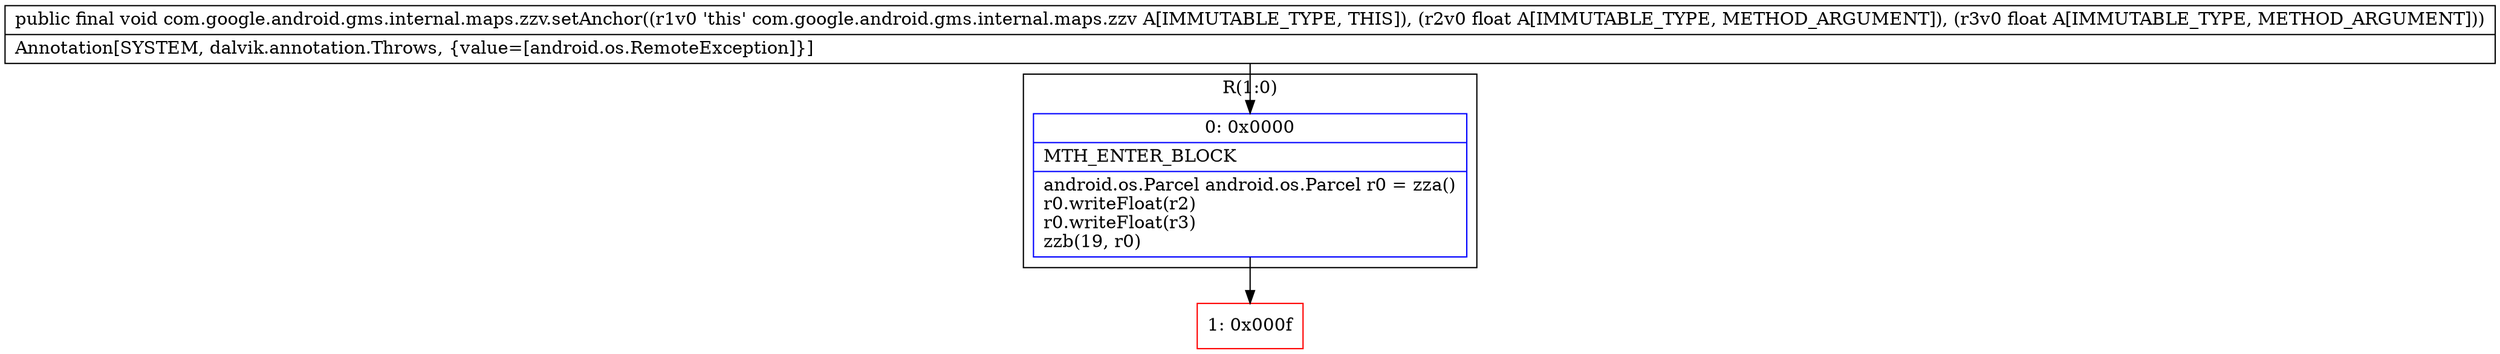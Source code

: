 digraph "CFG forcom.google.android.gms.internal.maps.zzv.setAnchor(FF)V" {
subgraph cluster_Region_205346402 {
label = "R(1:0)";
node [shape=record,color=blue];
Node_0 [shape=record,label="{0\:\ 0x0000|MTH_ENTER_BLOCK\l|android.os.Parcel android.os.Parcel r0 = zza()\lr0.writeFloat(r2)\lr0.writeFloat(r3)\lzzb(19, r0)\l}"];
}
Node_1 [shape=record,color=red,label="{1\:\ 0x000f}"];
MethodNode[shape=record,label="{public final void com.google.android.gms.internal.maps.zzv.setAnchor((r1v0 'this' com.google.android.gms.internal.maps.zzv A[IMMUTABLE_TYPE, THIS]), (r2v0 float A[IMMUTABLE_TYPE, METHOD_ARGUMENT]), (r3v0 float A[IMMUTABLE_TYPE, METHOD_ARGUMENT]))  | Annotation[SYSTEM, dalvik.annotation.Throws, \{value=[android.os.RemoteException]\}]\l}"];
MethodNode -> Node_0;
Node_0 -> Node_1;
}

